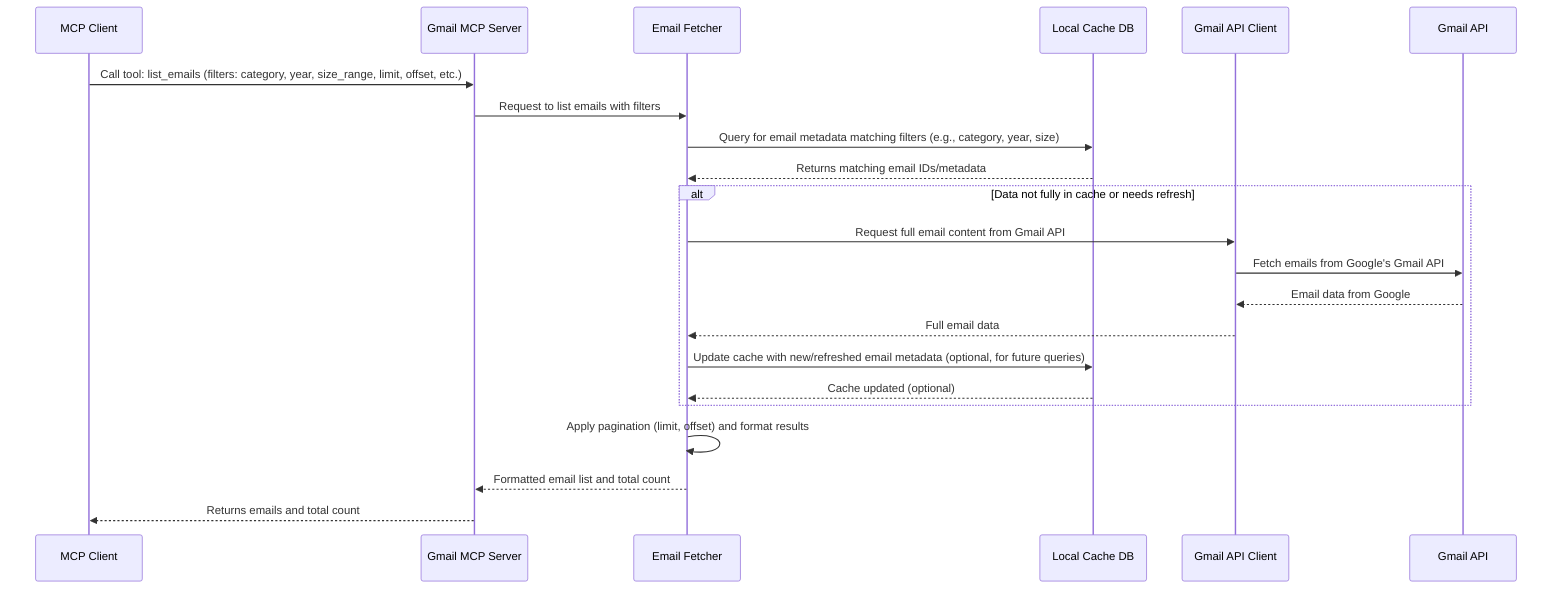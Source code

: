 sequenceDiagram
    participant Client as MCP Client
    participant Server as Gmail MCP Server
    participant EmailFetcher as Email Fetcher
    participant LocalCacheDB as Local Cache DB
    participant GmailAPIClient as Gmail API Client
    participant GmailAPI as Gmail API

    Client->>Server: Call tool: list_emails (filters: category, year, size_range, limit, offset, etc.)
    Server->>EmailFetcher: Request to list emails with filters
    EmailFetcher->>LocalCacheDB: Query for email metadata matching filters (e.g., category, year, size)
    LocalCacheDB-->>EmailFetcher: Returns matching email IDs/metadata

    alt Data not fully in cache or needs refresh
        EmailFetcher->>GmailAPIClient: Request full email content from Gmail API
        GmailAPIClient->>GmailAPI: Fetch emails from Google's Gmail API
        GmailAPI-->>GmailAPIClient: Email data from Google
        GmailAPIClient-->>EmailFetcher: Full email data
        EmailFetcher->>LocalCacheDB: Update cache with new/refreshed email metadata (optional, for future queries)
        LocalCacheDB-->>EmailFetcher: Cache updated (optional)
    end

    EmailFetcher->>EmailFetcher: Apply pagination (limit, offset) and format results
    EmailFetcher-->>Server: Formatted email list and total count
    Server-->>Client: Returns emails and total count